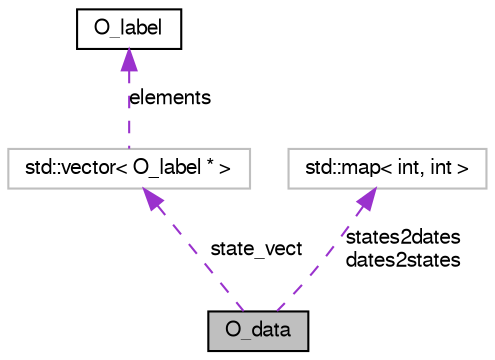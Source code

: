 digraph G
{
  bgcolor="transparent";
  edge [fontname="FreeSans",fontsize="10",labelfontname="FreeSans",labelfontsize="10"];
  node [fontname="FreeSans",fontsize="10",shape=record];
  Node1 [label="O_data",height=0.2,width=0.4,color="black", fillcolor="grey75", style="filled" fontcolor="black"];
  Node2 -> Node1 [dir=back,color="darkorchid3",fontsize="10",style="dashed",label="state_vect",fontname="FreeSans"];
  Node2 [label="std::vector\< O_label * \>",height=0.2,width=0.4,color="grey75"];
  Node3 -> Node2 [dir=back,color="darkorchid3",fontsize="10",style="dashed",label="elements",fontname="FreeSans"];
  Node3 [label="O_label",height=0.2,width=0.4,color="black",URL="$class_o__label.html",tooltip="Generic state of a data sequence."];
  Node4 -> Node1 [dir=back,color="darkorchid3",fontsize="10",style="dashed",label="states2dates\ndates2states",fontname="FreeSans"];
  Node4 [label="std::map\< int, int \>",height=0.2,width=0.4,color="grey75"];
}
